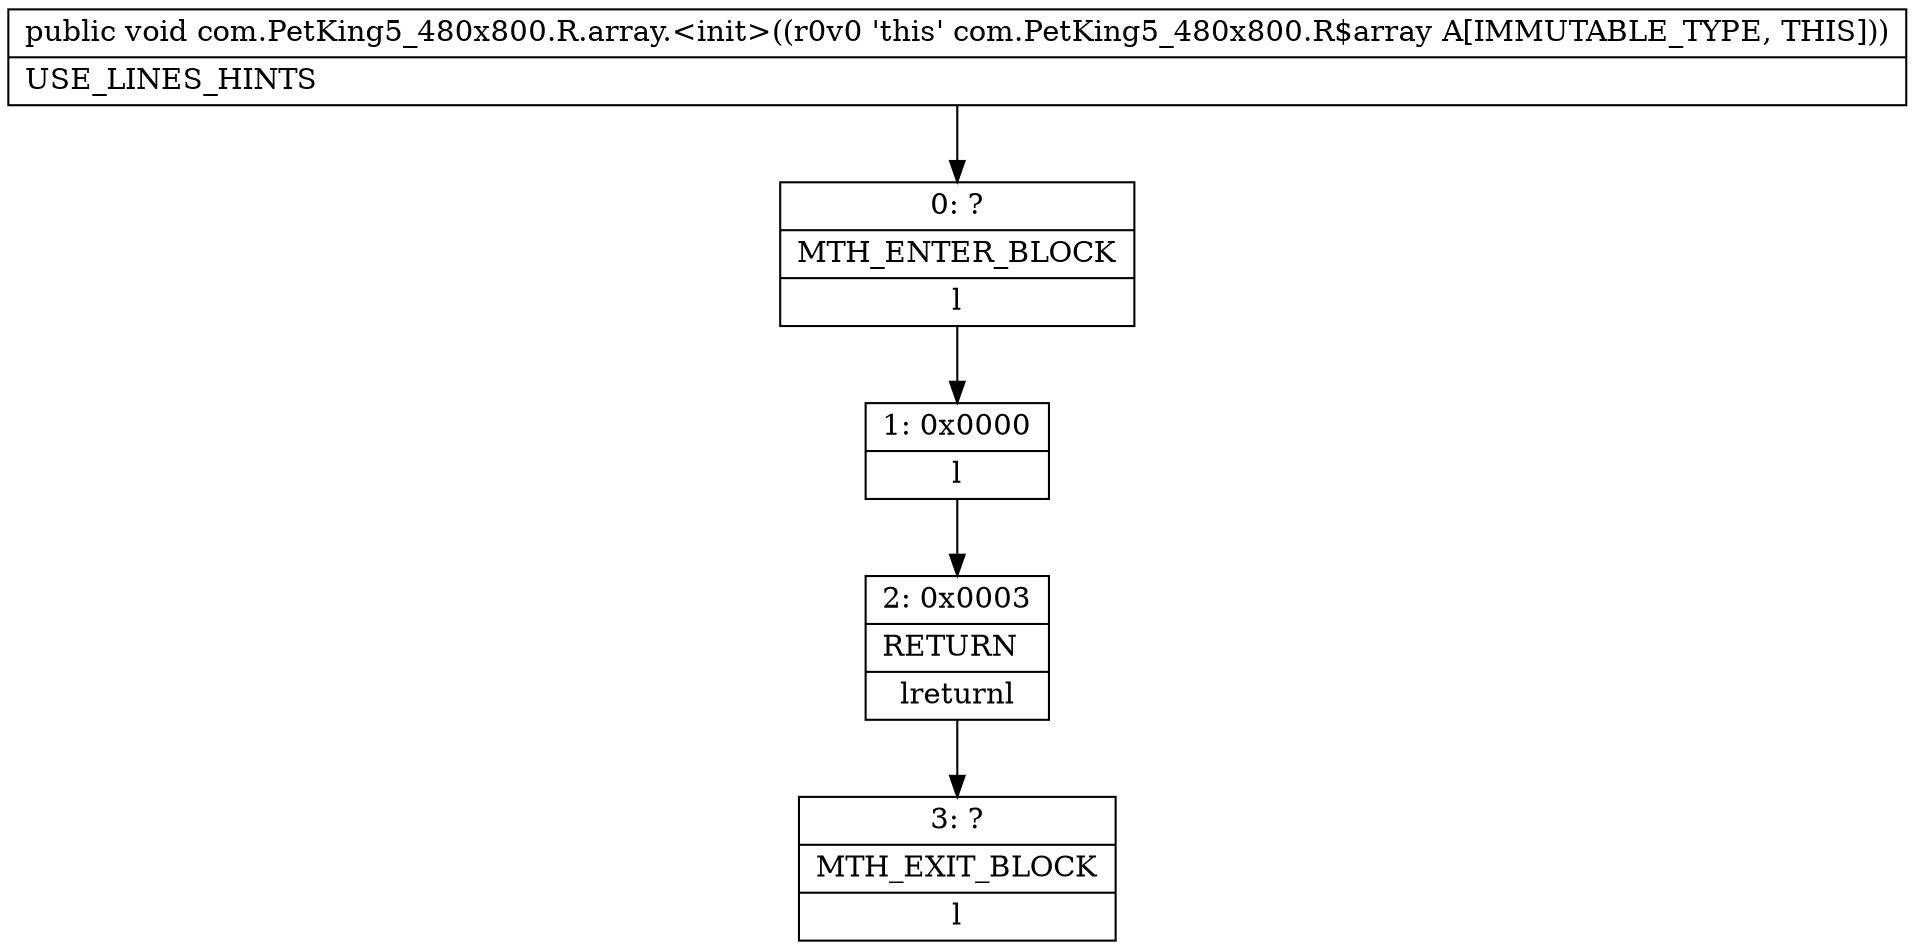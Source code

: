 digraph "CFG forcom.PetKing5_480x800.R.array.\<init\>()V" {
Node_0 [shape=record,label="{0\:\ ?|MTH_ENTER_BLOCK\l|l}"];
Node_1 [shape=record,label="{1\:\ 0x0000|l}"];
Node_2 [shape=record,label="{2\:\ 0x0003|RETURN\l|lreturnl}"];
Node_3 [shape=record,label="{3\:\ ?|MTH_EXIT_BLOCK\l|l}"];
MethodNode[shape=record,label="{public void com.PetKing5_480x800.R.array.\<init\>((r0v0 'this' com.PetKing5_480x800.R$array A[IMMUTABLE_TYPE, THIS]))  | USE_LINES_HINTS\l}"];
MethodNode -> Node_0;
Node_0 -> Node_1;
Node_1 -> Node_2;
Node_2 -> Node_3;
}


